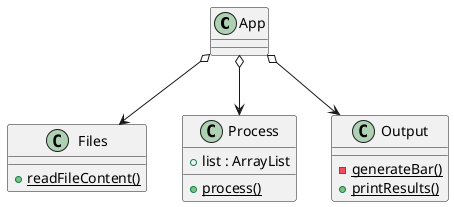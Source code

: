 @startuml
'https://plantuml.com/sequence-diagram

class App {
}

class Files {
    +{static} readFileContent()
}

class Process {
    +list : ArrayList
    +{static}process()
}

class Output {
    -{static} generateBar()
    +{static} printResults()
}

App o--> Files
App o--> Process
App o--> Output

@enduml